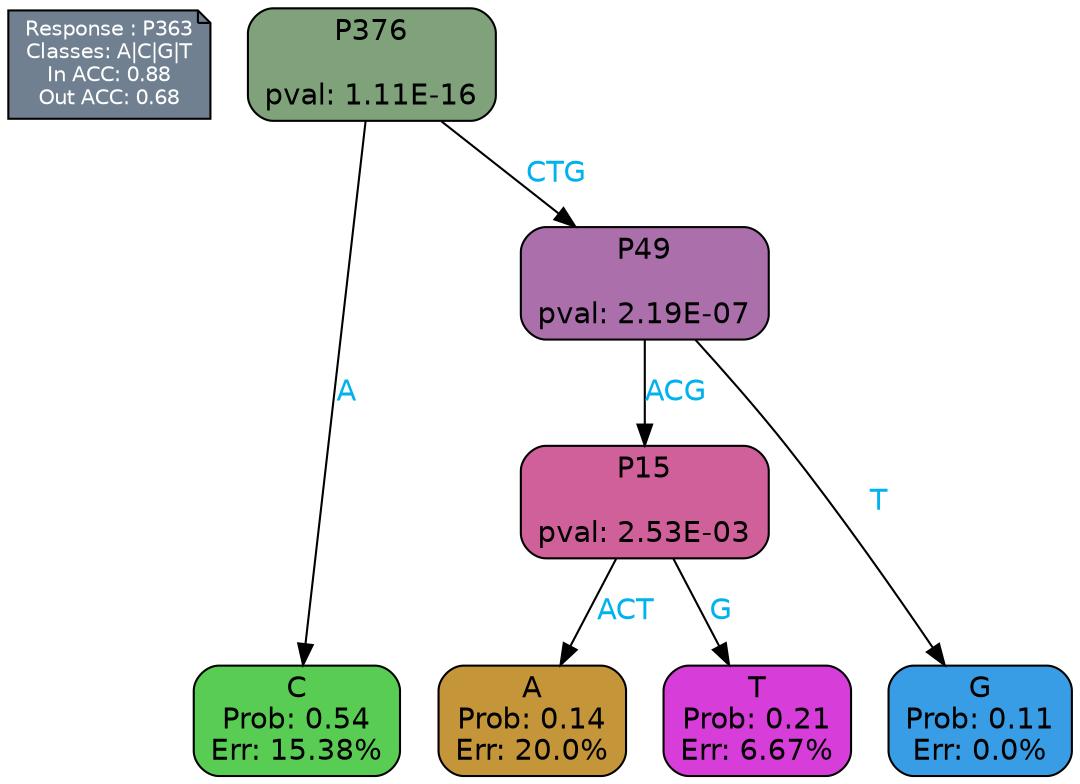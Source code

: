 digraph Tree {
node [shape=box, style="filled, rounded", color="black", fontname=helvetica] ;
graph [ranksep=equally, splines=polylines, bgcolor=transparent, dpi=600] ;
edge [fontname=helvetica] ;
LEGEND [label="Response : P363
Classes: A|C|G|T
In ACC: 0.88
Out ACC: 0.68
",shape=note,align=left,style=filled,fillcolor="slategray",fontcolor="white",fontsize=10];1 [label="P376

pval: 1.11E-16", fillcolor="#7fa27b"] ;
2 [label="C
Prob: 0.54
Err: 15.38%", fillcolor="#59cd53"] ;
3 [label="P49

pval: 2.19E-07", fillcolor="#ab6fab"] ;
4 [label="P15

pval: 2.53E-03", fillcolor="#d06099"] ;
5 [label="A
Prob: 0.14
Err: 20.0%", fillcolor="#c59539"] ;
6 [label="T
Prob: 0.21
Err: 6.67%", fillcolor="#d73dd9"] ;
7 [label="G
Prob: 0.11
Err: 0.0%", fillcolor="#399de5"] ;
1 -> 2 [label="A",fontcolor=deepskyblue2] ;
1 -> 3 [label="CTG",fontcolor=deepskyblue2] ;
3 -> 4 [label="ACG",fontcolor=deepskyblue2] ;
3 -> 7 [label="T",fontcolor=deepskyblue2] ;
4 -> 5 [label="ACT",fontcolor=deepskyblue2] ;
4 -> 6 [label="G",fontcolor=deepskyblue2] ;
{rank = same; 2;5;6;7;}{rank = same; LEGEND;1;}}